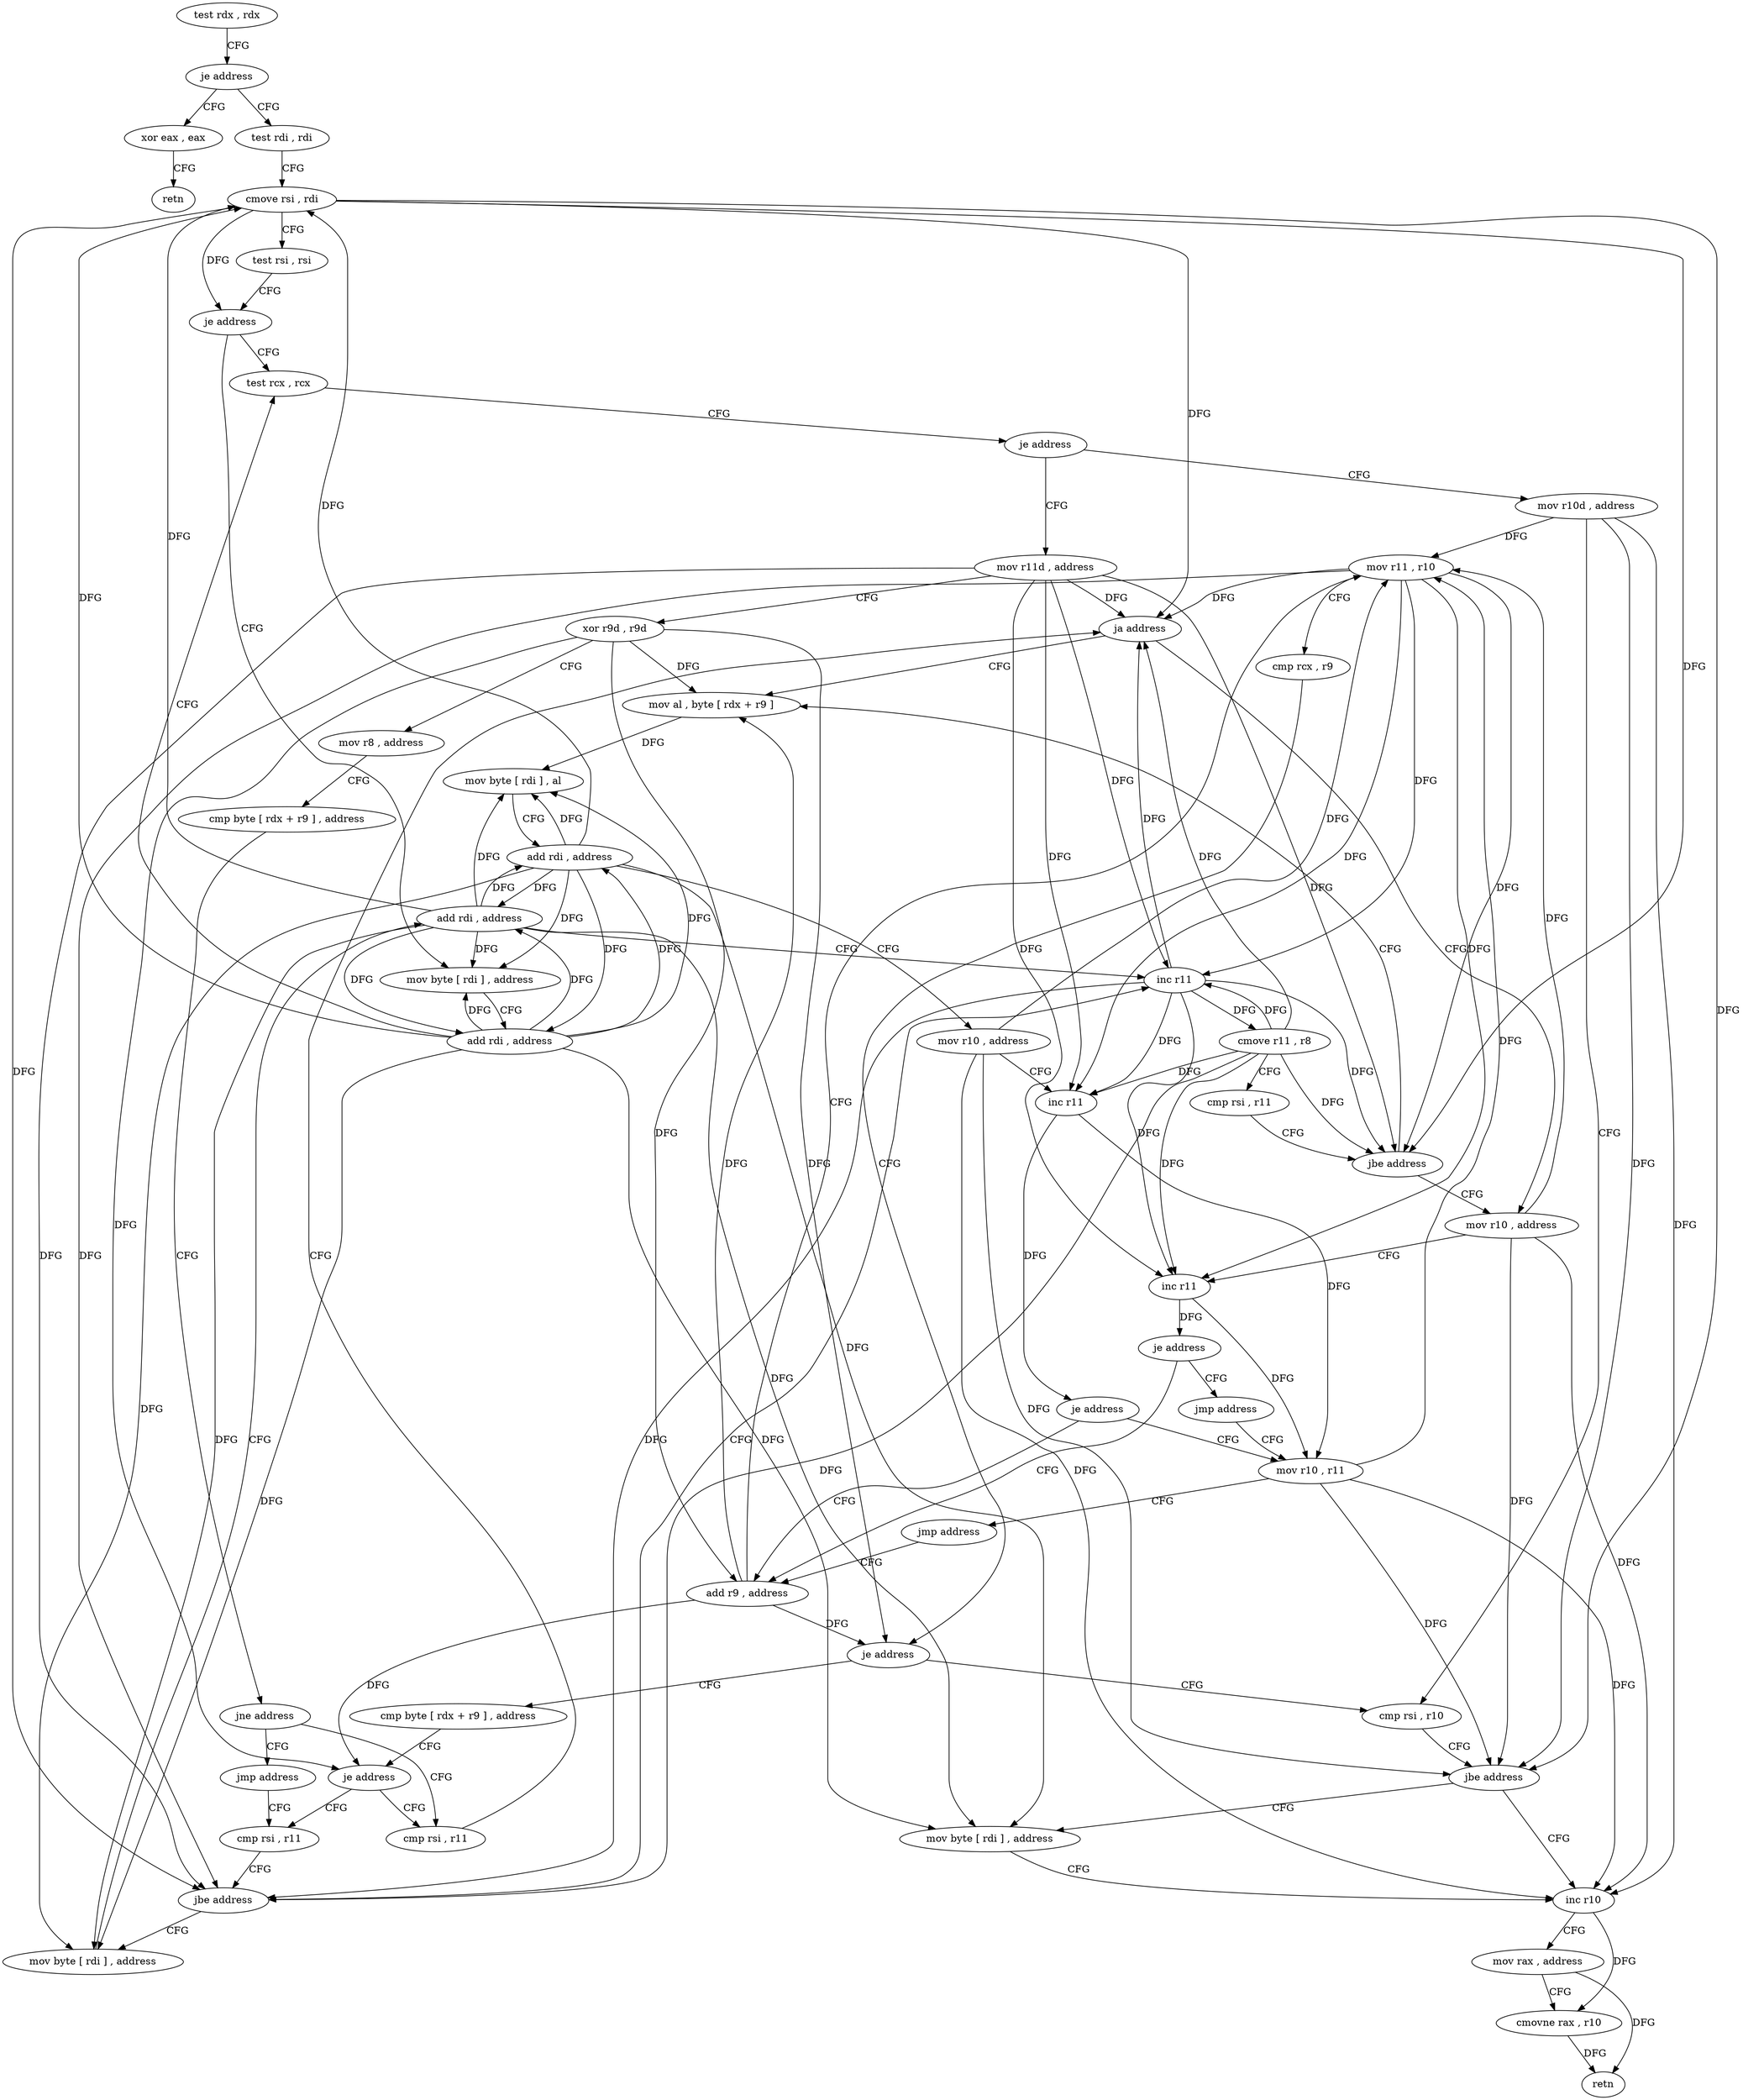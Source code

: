 digraph "func" {
"4334128" [label = "test rdx , rdx" ]
"4334131" [label = "je address" ]
"4334291" [label = "xor eax , eax" ]
"4334137" [label = "test rdi , rdi" ]
"4334293" [label = "retn" ]
"4334140" [label = "cmove rsi , rdi" ]
"4334144" [label = "test rsi , rsi" ]
"4334147" [label = "je address" ]
"4334156" [label = "test rcx , rcx" ]
"4334149" [label = "mov byte [ rdi ] , address" ]
"4334159" [label = "je address" ]
"4334294" [label = "mov r10d , address" ]
"4334165" [label = "mov r11d , address" ]
"4334152" [label = "add rdi , address" ]
"4334300" [label = "cmp rsi , r10" ]
"4334171" [label = "xor r9d , r9d" ]
"4334174" [label = "mov r8 , address" ]
"4334181" [label = "cmp byte [ rdx + r9 ] , address" ]
"4334186" [label = "jne address" ]
"4334211" [label = "cmp rsi , r11" ]
"4334188" [label = "jmp address" ]
"4334308" [label = "inc r10" ]
"4334311" [label = "mov rax , address" ]
"4334318" [label = "cmovne rax , r10" ]
"4334322" [label = "retn" ]
"4334305" [label = "mov byte [ rdi ] , address" ]
"4334214" [label = "ja address" ]
"4334264" [label = "mov al , byte [ rdx + r9 ]" ]
"4334216" [label = "mov r10 , address" ]
"4334240" [label = "cmp rsi , r11" ]
"4334268" [label = "mov byte [ rdi ] , al" ]
"4334270" [label = "add rdi , address" ]
"4334274" [label = "mov r10 , address" ]
"4334281" [label = "inc r11" ]
"4334284" [label = "je address" ]
"4334192" [label = "add r9 , address" ]
"4334286" [label = "mov r10 , r11" ]
"4334223" [label = "inc r11" ]
"4334226" [label = "je address" ]
"4334228" [label = "jmp address" ]
"4334243" [label = "jbe address" ]
"4334252" [label = "inc r11" ]
"4334245" [label = "mov byte [ rdi ] , address" ]
"4334196" [label = "mov r11 , r10" ]
"4334199" [label = "cmp rcx , r9" ]
"4334202" [label = "je address" ]
"4334204" [label = "cmp byte [ rdx + r9 ] , address" ]
"4334289" [label = "jmp address" ]
"4334255" [label = "cmove r11 , r8" ]
"4334259" [label = "cmp rsi , r11" ]
"4334262" [label = "jbe address" ]
"4334248" [label = "add rdi , address" ]
"4334303" [label = "jbe address" ]
"4334209" [label = "je address" ]
"4334128" -> "4334131" [ label = "CFG" ]
"4334131" -> "4334291" [ label = "CFG" ]
"4334131" -> "4334137" [ label = "CFG" ]
"4334291" -> "4334293" [ label = "CFG" ]
"4334137" -> "4334140" [ label = "CFG" ]
"4334140" -> "4334144" [ label = "CFG" ]
"4334140" -> "4334147" [ label = "DFG" ]
"4334140" -> "4334303" [ label = "DFG" ]
"4334140" -> "4334214" [ label = "DFG" ]
"4334140" -> "4334243" [ label = "DFG" ]
"4334140" -> "4334262" [ label = "DFG" ]
"4334144" -> "4334147" [ label = "CFG" ]
"4334147" -> "4334156" [ label = "CFG" ]
"4334147" -> "4334149" [ label = "CFG" ]
"4334156" -> "4334159" [ label = "CFG" ]
"4334149" -> "4334152" [ label = "CFG" ]
"4334159" -> "4334294" [ label = "CFG" ]
"4334159" -> "4334165" [ label = "CFG" ]
"4334294" -> "4334300" [ label = "CFG" ]
"4334294" -> "4334303" [ label = "DFG" ]
"4334294" -> "4334308" [ label = "DFG" ]
"4334294" -> "4334196" [ label = "DFG" ]
"4334165" -> "4334171" [ label = "CFG" ]
"4334165" -> "4334214" [ label = "DFG" ]
"4334165" -> "4334281" [ label = "DFG" ]
"4334165" -> "4334223" [ label = "DFG" ]
"4334165" -> "4334243" [ label = "DFG" ]
"4334165" -> "4334252" [ label = "DFG" ]
"4334165" -> "4334262" [ label = "DFG" ]
"4334152" -> "4334156" [ label = "CFG" ]
"4334152" -> "4334140" [ label = "DFG" ]
"4334152" -> "4334149" [ label = "DFG" ]
"4334152" -> "4334305" [ label = "DFG" ]
"4334152" -> "4334268" [ label = "DFG" ]
"4334152" -> "4334270" [ label = "DFG" ]
"4334152" -> "4334245" [ label = "DFG" ]
"4334152" -> "4334248" [ label = "DFG" ]
"4334300" -> "4334303" [ label = "CFG" ]
"4334171" -> "4334174" [ label = "CFG" ]
"4334171" -> "4334264" [ label = "DFG" ]
"4334171" -> "4334192" [ label = "DFG" ]
"4334171" -> "4334202" [ label = "DFG" ]
"4334171" -> "4334209" [ label = "DFG" ]
"4334174" -> "4334181" [ label = "CFG" ]
"4334181" -> "4334186" [ label = "CFG" ]
"4334186" -> "4334211" [ label = "CFG" ]
"4334186" -> "4334188" [ label = "CFG" ]
"4334211" -> "4334214" [ label = "CFG" ]
"4334188" -> "4334240" [ label = "CFG" ]
"4334308" -> "4334311" [ label = "CFG" ]
"4334308" -> "4334318" [ label = "DFG" ]
"4334311" -> "4334318" [ label = "CFG" ]
"4334311" -> "4334322" [ label = "DFG" ]
"4334318" -> "4334322" [ label = "DFG" ]
"4334305" -> "4334308" [ label = "CFG" ]
"4334214" -> "4334264" [ label = "CFG" ]
"4334214" -> "4334216" [ label = "CFG" ]
"4334264" -> "4334268" [ label = "DFG" ]
"4334216" -> "4334223" [ label = "CFG" ]
"4334216" -> "4334303" [ label = "DFG" ]
"4334216" -> "4334308" [ label = "DFG" ]
"4334216" -> "4334196" [ label = "DFG" ]
"4334240" -> "4334243" [ label = "CFG" ]
"4334268" -> "4334270" [ label = "CFG" ]
"4334270" -> "4334274" [ label = "CFG" ]
"4334270" -> "4334140" [ label = "DFG" ]
"4334270" -> "4334149" [ label = "DFG" ]
"4334270" -> "4334152" [ label = "DFG" ]
"4334270" -> "4334305" [ label = "DFG" ]
"4334270" -> "4334268" [ label = "DFG" ]
"4334270" -> "4334245" [ label = "DFG" ]
"4334270" -> "4334248" [ label = "DFG" ]
"4334274" -> "4334281" [ label = "CFG" ]
"4334274" -> "4334303" [ label = "DFG" ]
"4334274" -> "4334308" [ label = "DFG" ]
"4334274" -> "4334196" [ label = "DFG" ]
"4334281" -> "4334284" [ label = "DFG" ]
"4334281" -> "4334286" [ label = "DFG" ]
"4334284" -> "4334192" [ label = "CFG" ]
"4334284" -> "4334286" [ label = "CFG" ]
"4334192" -> "4334196" [ label = "CFG" ]
"4334192" -> "4334264" [ label = "DFG" ]
"4334192" -> "4334202" [ label = "DFG" ]
"4334192" -> "4334209" [ label = "DFG" ]
"4334286" -> "4334289" [ label = "CFG" ]
"4334286" -> "4334303" [ label = "DFG" ]
"4334286" -> "4334308" [ label = "DFG" ]
"4334286" -> "4334196" [ label = "DFG" ]
"4334223" -> "4334226" [ label = "DFG" ]
"4334223" -> "4334286" [ label = "DFG" ]
"4334226" -> "4334192" [ label = "CFG" ]
"4334226" -> "4334228" [ label = "CFG" ]
"4334228" -> "4334286" [ label = "CFG" ]
"4334243" -> "4334252" [ label = "CFG" ]
"4334243" -> "4334245" [ label = "CFG" ]
"4334252" -> "4334255" [ label = "DFG" ]
"4334252" -> "4334214" [ label = "DFG" ]
"4334252" -> "4334281" [ label = "DFG" ]
"4334252" -> "4334223" [ label = "DFG" ]
"4334252" -> "4334243" [ label = "DFG" ]
"4334252" -> "4334262" [ label = "DFG" ]
"4334245" -> "4334248" [ label = "CFG" ]
"4334196" -> "4334199" [ label = "CFG" ]
"4334196" -> "4334214" [ label = "DFG" ]
"4334196" -> "4334281" [ label = "DFG" ]
"4334196" -> "4334223" [ label = "DFG" ]
"4334196" -> "4334243" [ label = "DFG" ]
"4334196" -> "4334252" [ label = "DFG" ]
"4334196" -> "4334262" [ label = "DFG" ]
"4334199" -> "4334202" [ label = "CFG" ]
"4334202" -> "4334300" [ label = "CFG" ]
"4334202" -> "4334204" [ label = "CFG" ]
"4334204" -> "4334209" [ label = "CFG" ]
"4334289" -> "4334192" [ label = "CFG" ]
"4334255" -> "4334259" [ label = "CFG" ]
"4334255" -> "4334214" [ label = "DFG" ]
"4334255" -> "4334281" [ label = "DFG" ]
"4334255" -> "4334223" [ label = "DFG" ]
"4334255" -> "4334243" [ label = "DFG" ]
"4334255" -> "4334252" [ label = "DFG" ]
"4334255" -> "4334262" [ label = "DFG" ]
"4334259" -> "4334262" [ label = "CFG" ]
"4334262" -> "4334216" [ label = "CFG" ]
"4334262" -> "4334264" [ label = "CFG" ]
"4334248" -> "4334252" [ label = "CFG" ]
"4334248" -> "4334140" [ label = "DFG" ]
"4334248" -> "4334149" [ label = "DFG" ]
"4334248" -> "4334152" [ label = "DFG" ]
"4334248" -> "4334305" [ label = "DFG" ]
"4334248" -> "4334270" [ label = "DFG" ]
"4334248" -> "4334245" [ label = "DFG" ]
"4334248" -> "4334268" [ label = "DFG" ]
"4334303" -> "4334308" [ label = "CFG" ]
"4334303" -> "4334305" [ label = "CFG" ]
"4334209" -> "4334240" [ label = "CFG" ]
"4334209" -> "4334211" [ label = "CFG" ]
}
